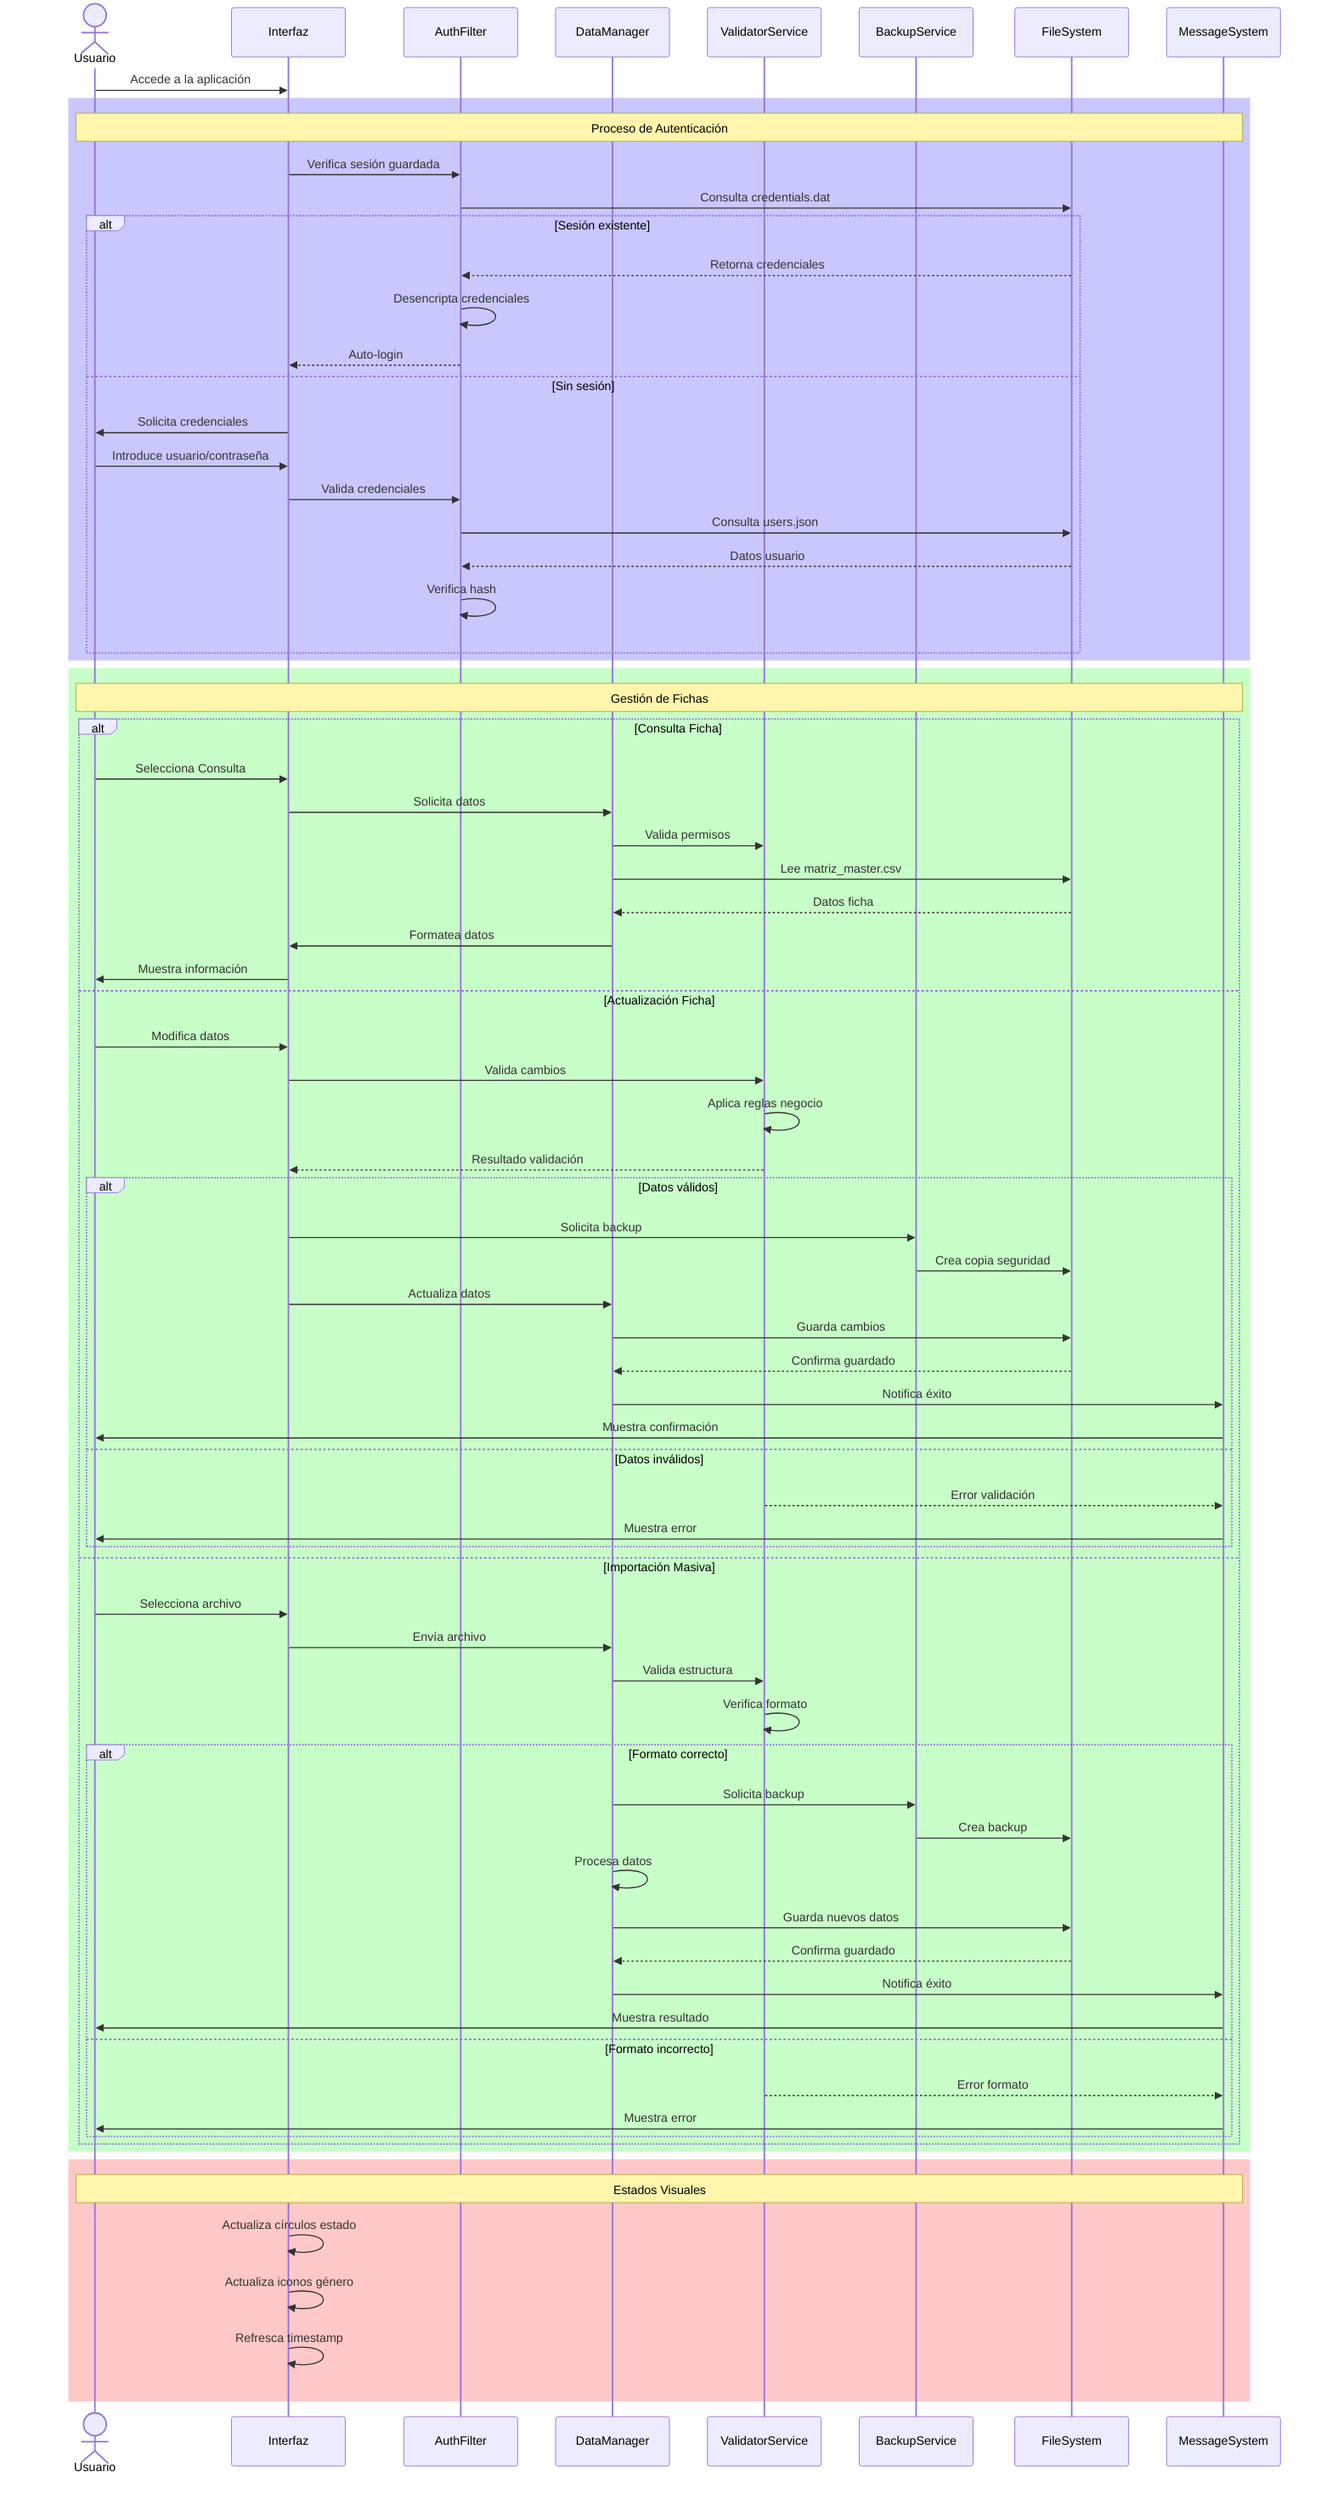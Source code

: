 sequenceDiagram
    actor U as Usuario
    participant UI as Interfaz
    participant AF as AuthFilter
    participant DM as DataManager
    participant VS as ValidatorService
    participant BS as BackupService
    participant FS as FileSystem
    participant MS as MessageSystem

    U->>UI: Accede a la aplicación
    
    rect rgb(200, 200, 255)
        Note over U,MS: Proceso de Autenticación
        UI->>AF: Verifica sesión guardada
        AF->>FS: Consulta credentials.dat
        
        alt Sesión existente
            FS-->>AF: Retorna credenciales
            AF->>AF: Desencripta credenciales
            AF-->>UI: Auto-login
        else Sin sesión
            UI->>U: Solicita credenciales
            U->>UI: Introduce usuario/contraseña
            UI->>AF: Valida credenciales
            AF->>FS: Consulta users.json
            FS-->>AF: Datos usuario
            AF->>AF: Verifica hash
        end
    end

    rect rgb(200, 255, 200)
        Note over U,MS: Gestión de Fichas
        
        alt Consulta Ficha
            U->>UI: Selecciona Consulta
            UI->>DM: Solicita datos
            DM->>VS: Valida permisos
            DM->>FS: Lee matriz_master.csv
            FS-->>DM: Datos ficha
            DM->>UI: Formatea datos
            UI->>U: Muestra información
            
        else Actualización Ficha
            U->>UI: Modifica datos
            UI->>VS: Valida cambios
            VS->>VS: Aplica reglas negocio
            VS-->>UI: Resultado validación
            
            alt Datos válidos
                UI->>BS: Solicita backup
                BS->>FS: Crea copia seguridad
                UI->>DM: Actualiza datos
                DM->>FS: Guarda cambios
                FS-->>DM: Confirma guardado
                DM->>MS: Notifica éxito
                MS->>U: Muestra confirmación
            else Datos inválidos
                VS-->>MS: Error validación
                MS->>U: Muestra error
            end
            
        else Importación Masiva
            U->>UI: Selecciona archivo
            UI->>DM: Envía archivo
            DM->>VS: Valida estructura
            VS->>VS: Verifica formato
            
            alt Formato correcto
                DM->>BS: Solicita backup
                BS->>FS: Crea backup
                DM->>DM: Procesa datos
                DM->>FS: Guarda nuevos datos
                FS-->>DM: Confirma guardado
                DM->>MS: Notifica éxito
                MS->>U: Muestra resultado
            else Formato incorrecto
                VS-->>MS: Error formato
                MS->>U: Muestra error
            end
        end
    end

    rect rgb(255, 200, 200)
        Note over U,MS: Estados Visuales
        UI->>UI: Actualiza círculos estado
        UI->>UI: Actualiza iconos género
        UI->>UI: Refresca timestamp
    end